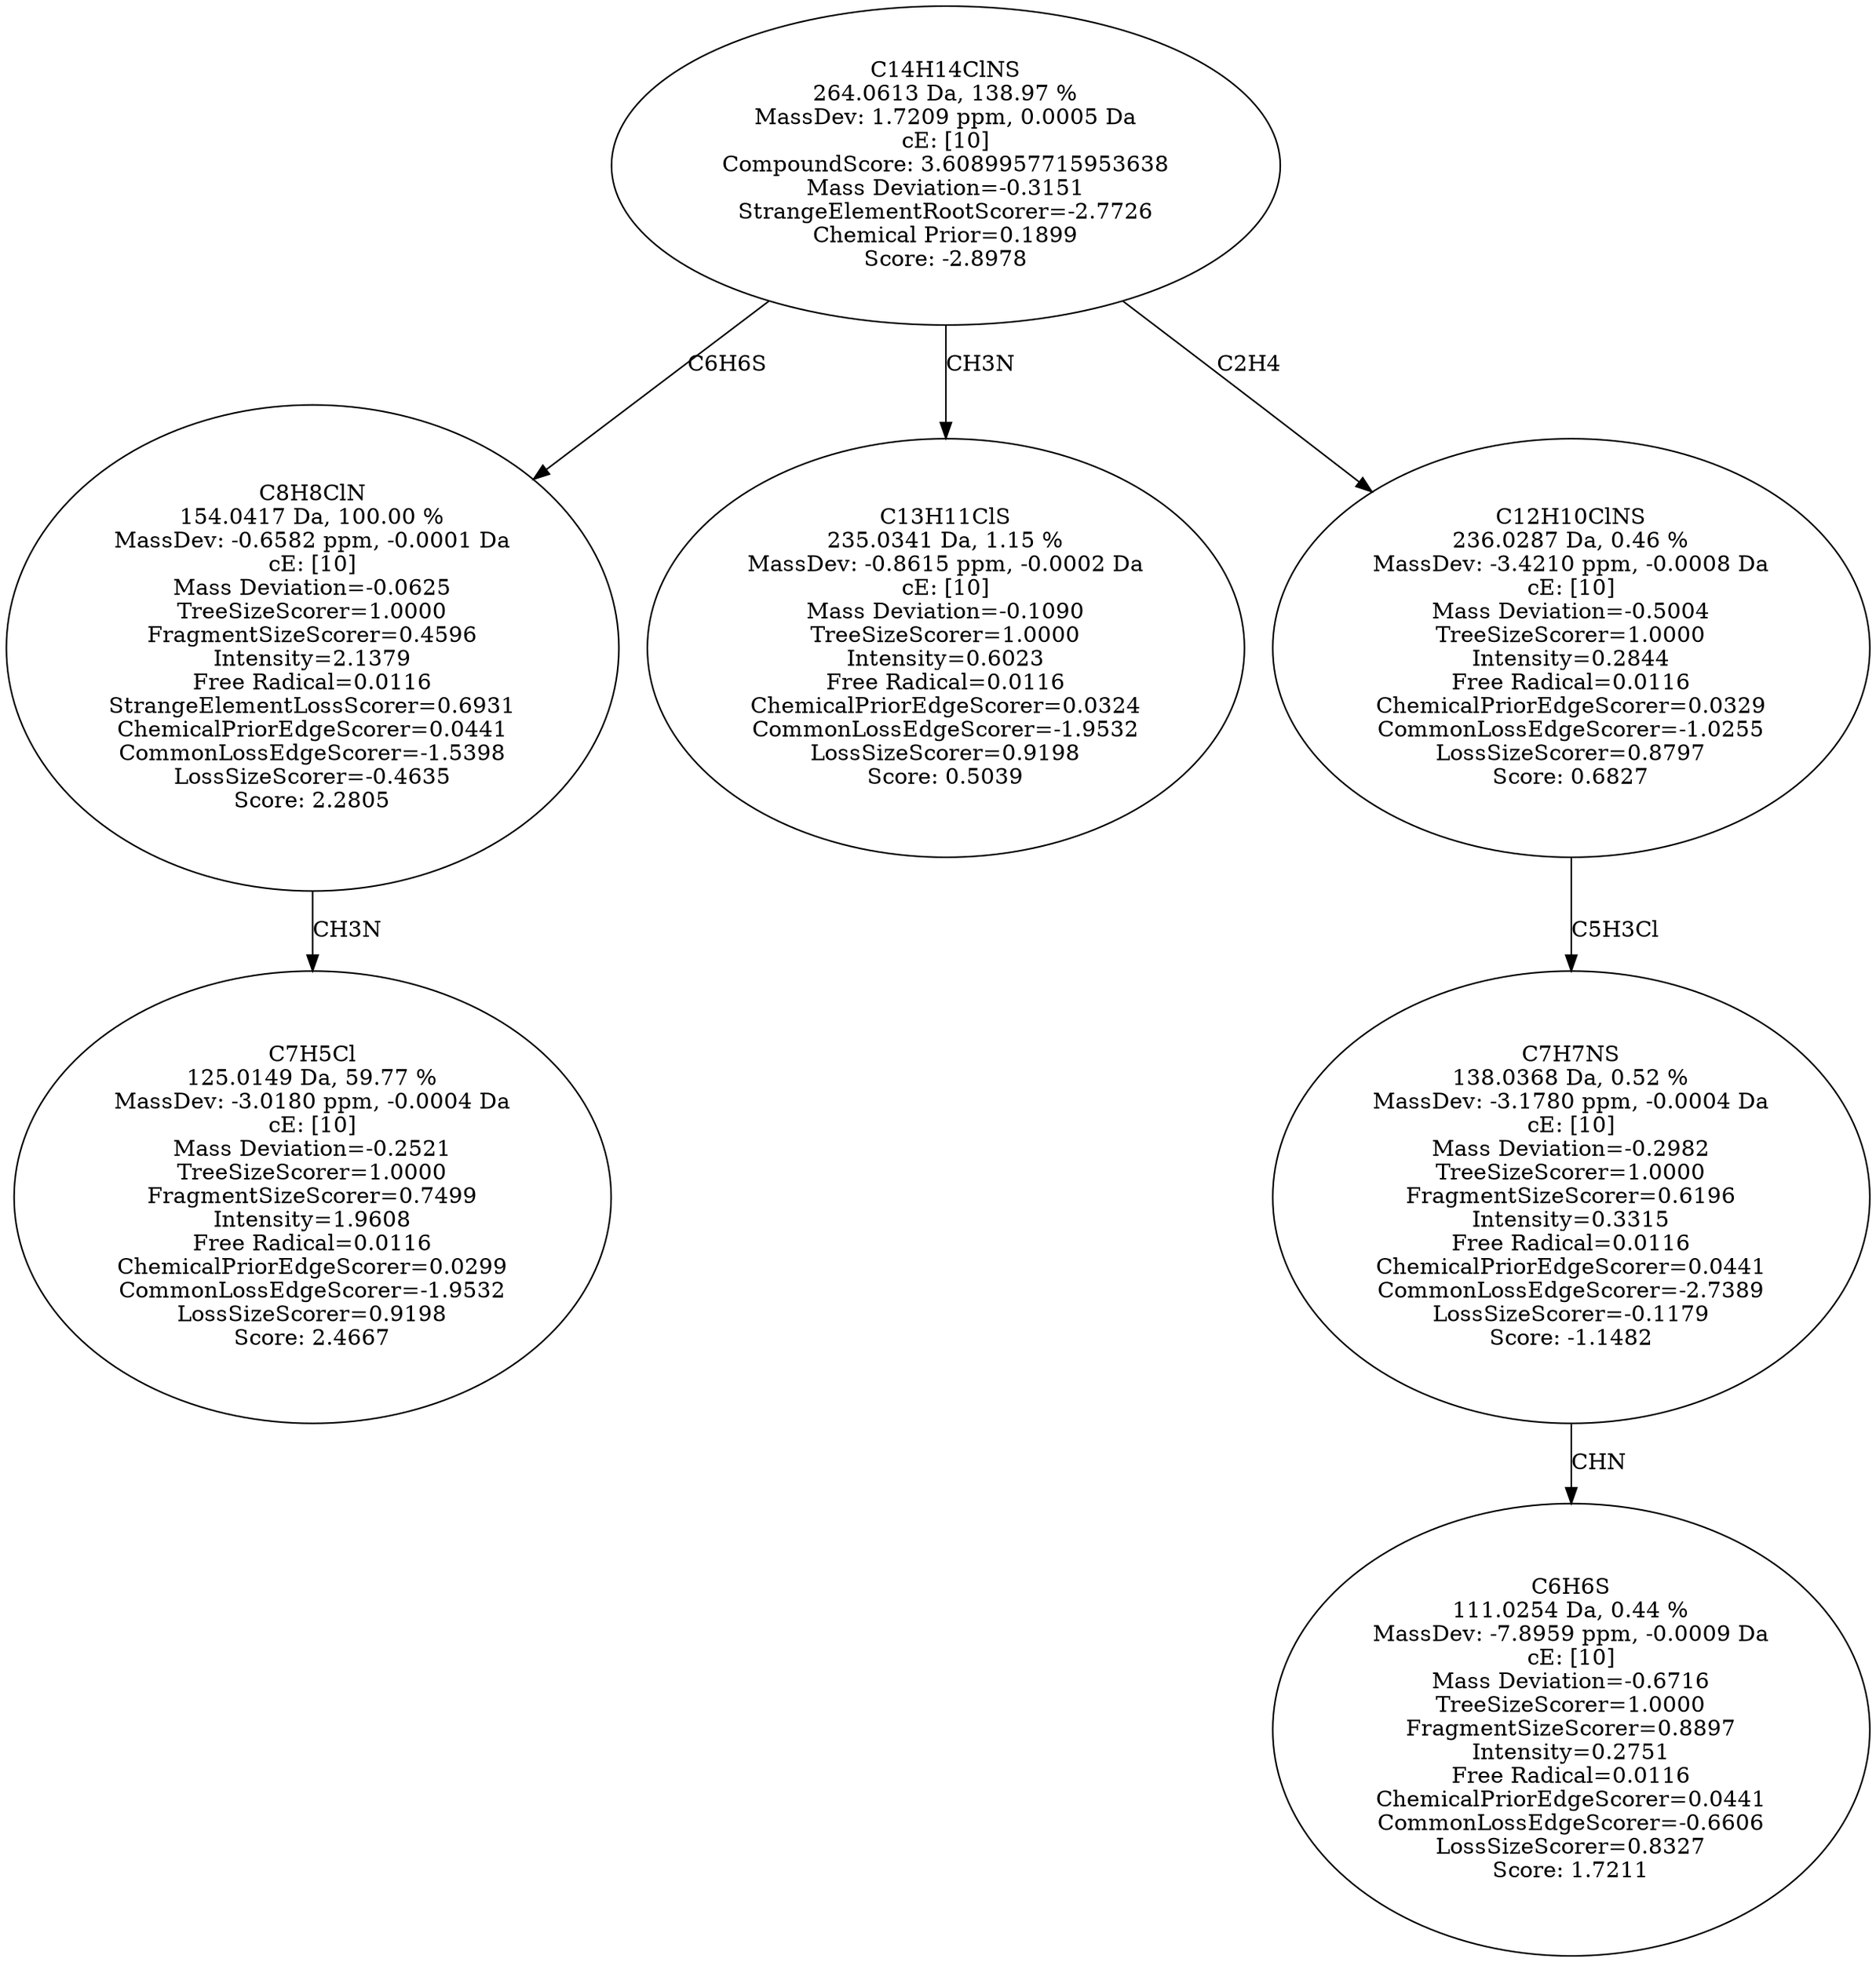 strict digraph {
v1 [label="C7H5Cl\n125.0149 Da, 59.77 %\nMassDev: -3.0180 ppm, -0.0004 Da\ncE: [10]\nMass Deviation=-0.2521\nTreeSizeScorer=1.0000\nFragmentSizeScorer=0.7499\nIntensity=1.9608\nFree Radical=0.0116\nChemicalPriorEdgeScorer=0.0299\nCommonLossEdgeScorer=-1.9532\nLossSizeScorer=0.9198\nScore: 2.4667"];
v2 [label="C8H8ClN\n154.0417 Da, 100.00 %\nMassDev: -0.6582 ppm, -0.0001 Da\ncE: [10]\nMass Deviation=-0.0625\nTreeSizeScorer=1.0000\nFragmentSizeScorer=0.4596\nIntensity=2.1379\nFree Radical=0.0116\nStrangeElementLossScorer=0.6931\nChemicalPriorEdgeScorer=0.0441\nCommonLossEdgeScorer=-1.5398\nLossSizeScorer=-0.4635\nScore: 2.2805"];
v3 [label="C13H11ClS\n235.0341 Da, 1.15 %\nMassDev: -0.8615 ppm, -0.0002 Da\ncE: [10]\nMass Deviation=-0.1090\nTreeSizeScorer=1.0000\nIntensity=0.6023\nFree Radical=0.0116\nChemicalPriorEdgeScorer=0.0324\nCommonLossEdgeScorer=-1.9532\nLossSizeScorer=0.9198\nScore: 0.5039"];
v4 [label="C6H6S\n111.0254 Da, 0.44 %\nMassDev: -7.8959 ppm, -0.0009 Da\ncE: [10]\nMass Deviation=-0.6716\nTreeSizeScorer=1.0000\nFragmentSizeScorer=0.8897\nIntensity=0.2751\nFree Radical=0.0116\nChemicalPriorEdgeScorer=0.0441\nCommonLossEdgeScorer=-0.6606\nLossSizeScorer=0.8327\nScore: 1.7211"];
v5 [label="C7H7NS\n138.0368 Da, 0.52 %\nMassDev: -3.1780 ppm, -0.0004 Da\ncE: [10]\nMass Deviation=-0.2982\nTreeSizeScorer=1.0000\nFragmentSizeScorer=0.6196\nIntensity=0.3315\nFree Radical=0.0116\nChemicalPriorEdgeScorer=0.0441\nCommonLossEdgeScorer=-2.7389\nLossSizeScorer=-0.1179\nScore: -1.1482"];
v6 [label="C12H10ClNS\n236.0287 Da, 0.46 %\nMassDev: -3.4210 ppm, -0.0008 Da\ncE: [10]\nMass Deviation=-0.5004\nTreeSizeScorer=1.0000\nIntensity=0.2844\nFree Radical=0.0116\nChemicalPriorEdgeScorer=0.0329\nCommonLossEdgeScorer=-1.0255\nLossSizeScorer=0.8797\nScore: 0.6827"];
v7 [label="C14H14ClNS\n264.0613 Da, 138.97 %\nMassDev: 1.7209 ppm, 0.0005 Da\ncE: [10]\nCompoundScore: 3.6089957715953638\nMass Deviation=-0.3151\nStrangeElementRootScorer=-2.7726\nChemical Prior=0.1899\nScore: -2.8978"];
v2 -> v1 [label="CH3N"];
v7 -> v2 [label="C6H6S"];
v7 -> v3 [label="CH3N"];
v5 -> v4 [label="CHN"];
v6 -> v5 [label="C5H3Cl"];
v7 -> v6 [label="C2H4"];
}